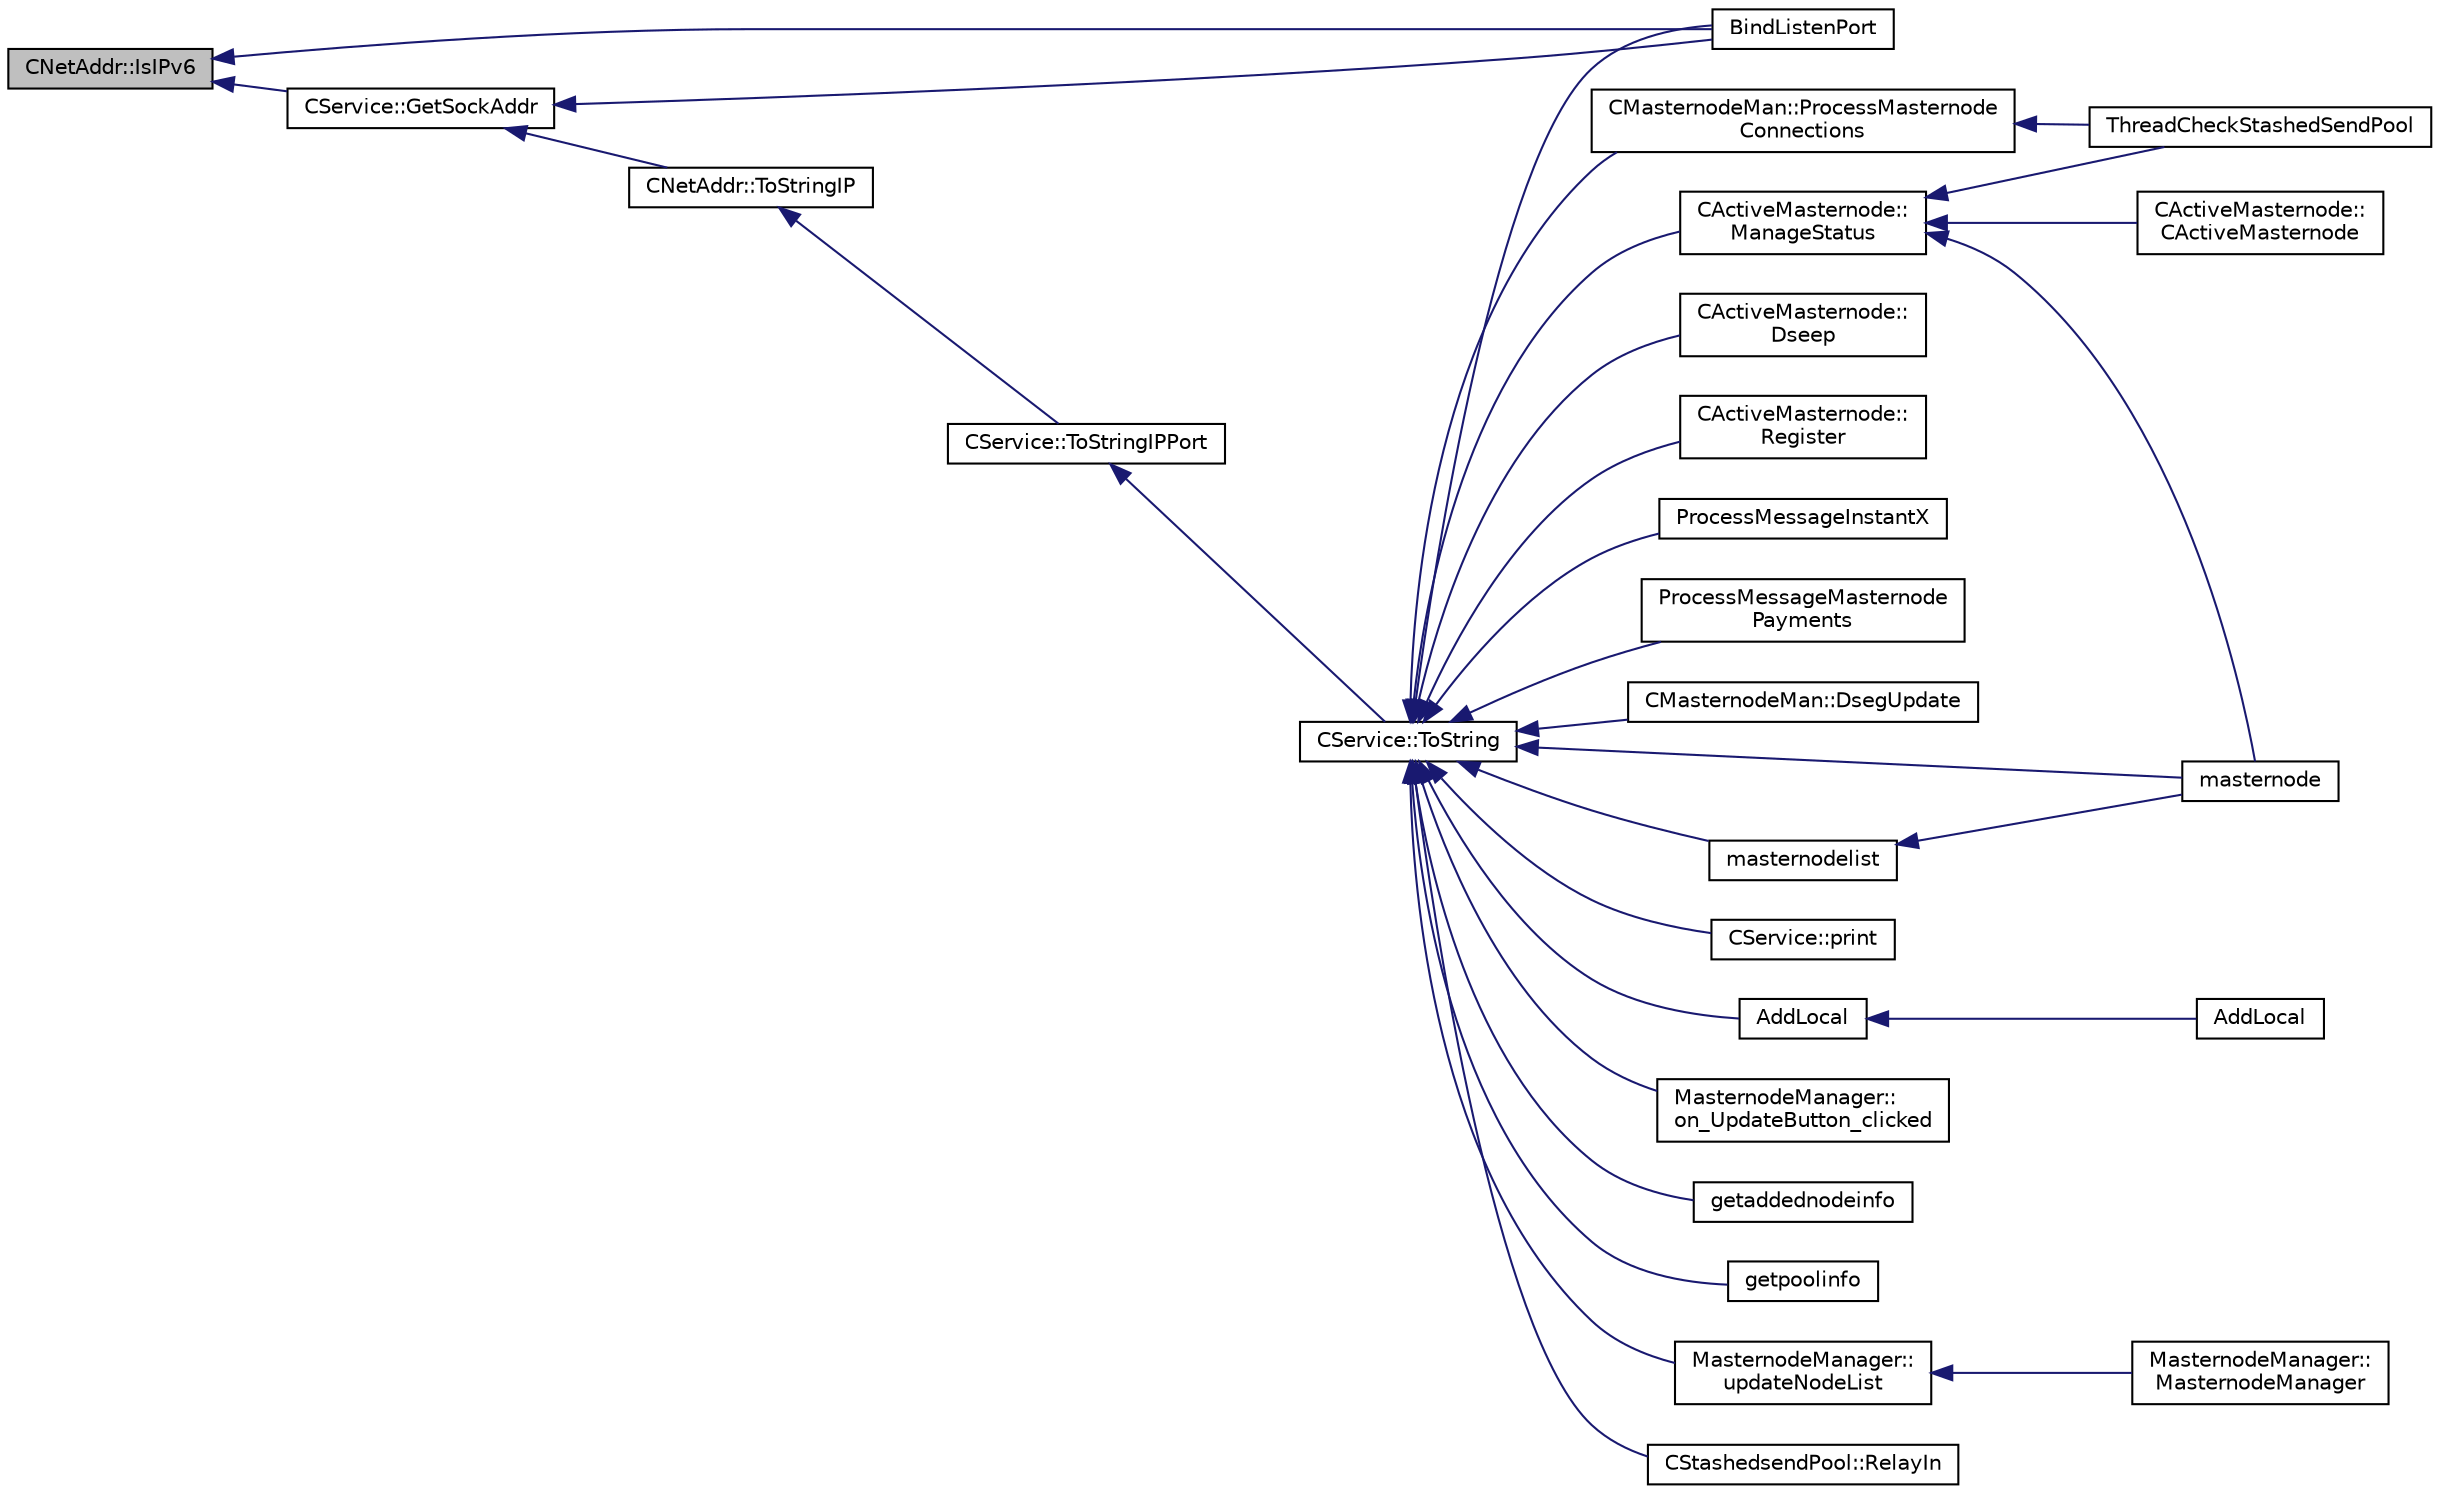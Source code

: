 digraph "CNetAddr::IsIPv6"
{
  edge [fontname="Helvetica",fontsize="10",labelfontname="Helvetica",labelfontsize="10"];
  node [fontname="Helvetica",fontsize="10",shape=record];
  rankdir="LR";
  Node175 [label="CNetAddr::IsIPv6",height=0.2,width=0.4,color="black", fillcolor="grey75", style="filled", fontcolor="black"];
  Node175 -> Node176 [dir="back",color="midnightblue",fontsize="10",style="solid",fontname="Helvetica"];
  Node176 [label="BindListenPort",height=0.2,width=0.4,color="black", fillcolor="white", style="filled",URL="$net_8cpp.html#a0c8010ad96acff7cca6aca684ec42b71"];
  Node175 -> Node177 [dir="back",color="midnightblue",fontsize="10",style="solid",fontname="Helvetica"];
  Node177 [label="CService::GetSockAddr",height=0.2,width=0.4,color="black", fillcolor="white", style="filled",URL="$class_c_service.html#ac4c6d655fab3af40937f0b0c65581745"];
  Node177 -> Node176 [dir="back",color="midnightblue",fontsize="10",style="solid",fontname="Helvetica"];
  Node177 -> Node178 [dir="back",color="midnightblue",fontsize="10",style="solid",fontname="Helvetica"];
  Node178 [label="CNetAddr::ToStringIP",height=0.2,width=0.4,color="black", fillcolor="white", style="filled",URL="$class_c_net_addr.html#a0c8d9b5ed3824546ff4dccca3b28b073"];
  Node178 -> Node179 [dir="back",color="midnightblue",fontsize="10",style="solid",fontname="Helvetica"];
  Node179 [label="CService::ToStringIPPort",height=0.2,width=0.4,color="black", fillcolor="white", style="filled",URL="$class_c_service.html#a224204c838b12eeb49ca7eabe6f75004"];
  Node179 -> Node180 [dir="back",color="midnightblue",fontsize="10",style="solid",fontname="Helvetica"];
  Node180 [label="CService::ToString",height=0.2,width=0.4,color="black", fillcolor="white", style="filled",URL="$class_c_service.html#a225473158bc07c87a6a862160d73cfea"];
  Node180 -> Node181 [dir="back",color="midnightblue",fontsize="10",style="solid",fontname="Helvetica"];
  Node181 [label="CActiveMasternode::\lManageStatus",height=0.2,width=0.4,color="black", fillcolor="white", style="filled",URL="$class_c_active_masternode.html#a8004b3b2100da7dcfedbd1e959633e51"];
  Node181 -> Node182 [dir="back",color="midnightblue",fontsize="10",style="solid",fontname="Helvetica"];
  Node182 [label="CActiveMasternode::\lCActiveMasternode",height=0.2,width=0.4,color="black", fillcolor="white", style="filled",URL="$class_c_active_masternode.html#a7ffb946d1b2aad0054d3b3efce8c0543"];
  Node181 -> Node183 [dir="back",color="midnightblue",fontsize="10",style="solid",fontname="Helvetica"];
  Node183 [label="masternode",height=0.2,width=0.4,color="black", fillcolor="white", style="filled",URL="$rpcstashedsend_8cpp.html#a30609e443aeb47c29ed0878d16b1b5e1"];
  Node181 -> Node184 [dir="back",color="midnightblue",fontsize="10",style="solid",fontname="Helvetica"];
  Node184 [label="ThreadCheckStashedSendPool",height=0.2,width=0.4,color="black", fillcolor="white", style="filled",URL="$stashedsend_8h.html#ab583ddc86effded8432ea5387f77d883"];
  Node180 -> Node185 [dir="back",color="midnightblue",fontsize="10",style="solid",fontname="Helvetica"];
  Node185 [label="CActiveMasternode::\lDseep",height=0.2,width=0.4,color="black", fillcolor="white", style="filled",URL="$class_c_active_masternode.html#aa14a1a9611f6b73cc3e860cda75de88c"];
  Node180 -> Node186 [dir="back",color="midnightblue",fontsize="10",style="solid",fontname="Helvetica"];
  Node186 [label="CActiveMasternode::\lRegister",height=0.2,width=0.4,color="black", fillcolor="white", style="filled",URL="$class_c_active_masternode.html#a1fd28a721112cda22fe2f9e1045cf397",tooltip="Register any Masternode. "];
  Node180 -> Node187 [dir="back",color="midnightblue",fontsize="10",style="solid",fontname="Helvetica"];
  Node187 [label="ProcessMessageInstantX",height=0.2,width=0.4,color="black", fillcolor="white", style="filled",URL="$instantx_8h.html#aa516cb499ead2691d8ab216a499db5d0"];
  Node180 -> Node188 [dir="back",color="midnightblue",fontsize="10",style="solid",fontname="Helvetica"];
  Node188 [label="ProcessMessageMasternode\lPayments",height=0.2,width=0.4,color="black", fillcolor="white", style="filled",URL="$masternode-payments_8h.html#a8c28fb440d8031543d1de309e34c40f2"];
  Node180 -> Node189 [dir="back",color="midnightblue",fontsize="10",style="solid",fontname="Helvetica"];
  Node189 [label="CMasternodeMan::DsegUpdate",height=0.2,width=0.4,color="black", fillcolor="white", style="filled",URL="$class_c_masternode_man.html#a5aa389cb63e70edf9fd9e2eb7fe90750"];
  Node180 -> Node190 [dir="back",color="midnightblue",fontsize="10",style="solid",fontname="Helvetica"];
  Node190 [label="CMasternodeMan::ProcessMasternode\lConnections",height=0.2,width=0.4,color="black", fillcolor="white", style="filled",URL="$class_c_masternode_man.html#ad8a9994f53e2d6385b8caba4cd5ee4b9"];
  Node190 -> Node184 [dir="back",color="midnightblue",fontsize="10",style="solid",fontname="Helvetica"];
  Node180 -> Node191 [dir="back",color="midnightblue",fontsize="10",style="solid",fontname="Helvetica"];
  Node191 [label="AddLocal",height=0.2,width=0.4,color="black", fillcolor="white", style="filled",URL="$net_8h.html#a337d6af198a6b0d75f830e56da9b91e9"];
  Node191 -> Node192 [dir="back",color="midnightblue",fontsize="10",style="solid",fontname="Helvetica"];
  Node192 [label="AddLocal",height=0.2,width=0.4,color="black", fillcolor="white", style="filled",URL="$net_8h.html#abda4e8f87772f9a9d9d8f52a93791ffc"];
  Node180 -> Node176 [dir="back",color="midnightblue",fontsize="10",style="solid",fontname="Helvetica"];
  Node180 -> Node193 [dir="back",color="midnightblue",fontsize="10",style="solid",fontname="Helvetica"];
  Node193 [label="CService::print",height=0.2,width=0.4,color="black", fillcolor="white", style="filled",URL="$class_c_service.html#a4b104c178cb4b71150a49989f5198302"];
  Node180 -> Node194 [dir="back",color="midnightblue",fontsize="10",style="solid",fontname="Helvetica"];
  Node194 [label="MasternodeManager::\lupdateNodeList",height=0.2,width=0.4,color="black", fillcolor="white", style="filled",URL="$class_masternode_manager.html#a5485a8bd6ccf673027165cc1207dfae9"];
  Node194 -> Node195 [dir="back",color="midnightblue",fontsize="10",style="solid",fontname="Helvetica"];
  Node195 [label="MasternodeManager::\lMasternodeManager",height=0.2,width=0.4,color="black", fillcolor="white", style="filled",URL="$class_masternode_manager.html#ad18cb99065e056e6b791e2356de826bf"];
  Node180 -> Node196 [dir="back",color="midnightblue",fontsize="10",style="solid",fontname="Helvetica"];
  Node196 [label="MasternodeManager::\lon_UpdateButton_clicked",height=0.2,width=0.4,color="black", fillcolor="white", style="filled",URL="$class_masternode_manager.html#ae8d07b4d869e3eb09fe1be445eff0430"];
  Node180 -> Node197 [dir="back",color="midnightblue",fontsize="10",style="solid",fontname="Helvetica"];
  Node197 [label="getaddednodeinfo",height=0.2,width=0.4,color="black", fillcolor="white", style="filled",URL="$rpcnet_8cpp.html#a2a6994d3b180c8e9ce81e0da65a41bb3"];
  Node180 -> Node198 [dir="back",color="midnightblue",fontsize="10",style="solid",fontname="Helvetica"];
  Node198 [label="getpoolinfo",height=0.2,width=0.4,color="black", fillcolor="white", style="filled",URL="$rpcstashedsend_8cpp.html#aea4471c128eb07bb1b70b4344ac38564"];
  Node180 -> Node183 [dir="back",color="midnightblue",fontsize="10",style="solid",fontname="Helvetica"];
  Node180 -> Node199 [dir="back",color="midnightblue",fontsize="10",style="solid",fontname="Helvetica"];
  Node199 [label="masternodelist",height=0.2,width=0.4,color="black", fillcolor="white", style="filled",URL="$rpcstashedsend_8cpp.html#a3a7ed7e37f21eb2912afc6e776f7236c"];
  Node199 -> Node183 [dir="back",color="midnightblue",fontsize="10",style="solid",fontname="Helvetica"];
  Node180 -> Node200 [dir="back",color="midnightblue",fontsize="10",style="solid",fontname="Helvetica"];
  Node200 [label="CStashedsendPool::RelayIn",height=0.2,width=0.4,color="black", fillcolor="white", style="filled",URL="$class_c_stashedsend_pool.html#aebe6dcd903303539047d0ae907fe38f7"];
}
